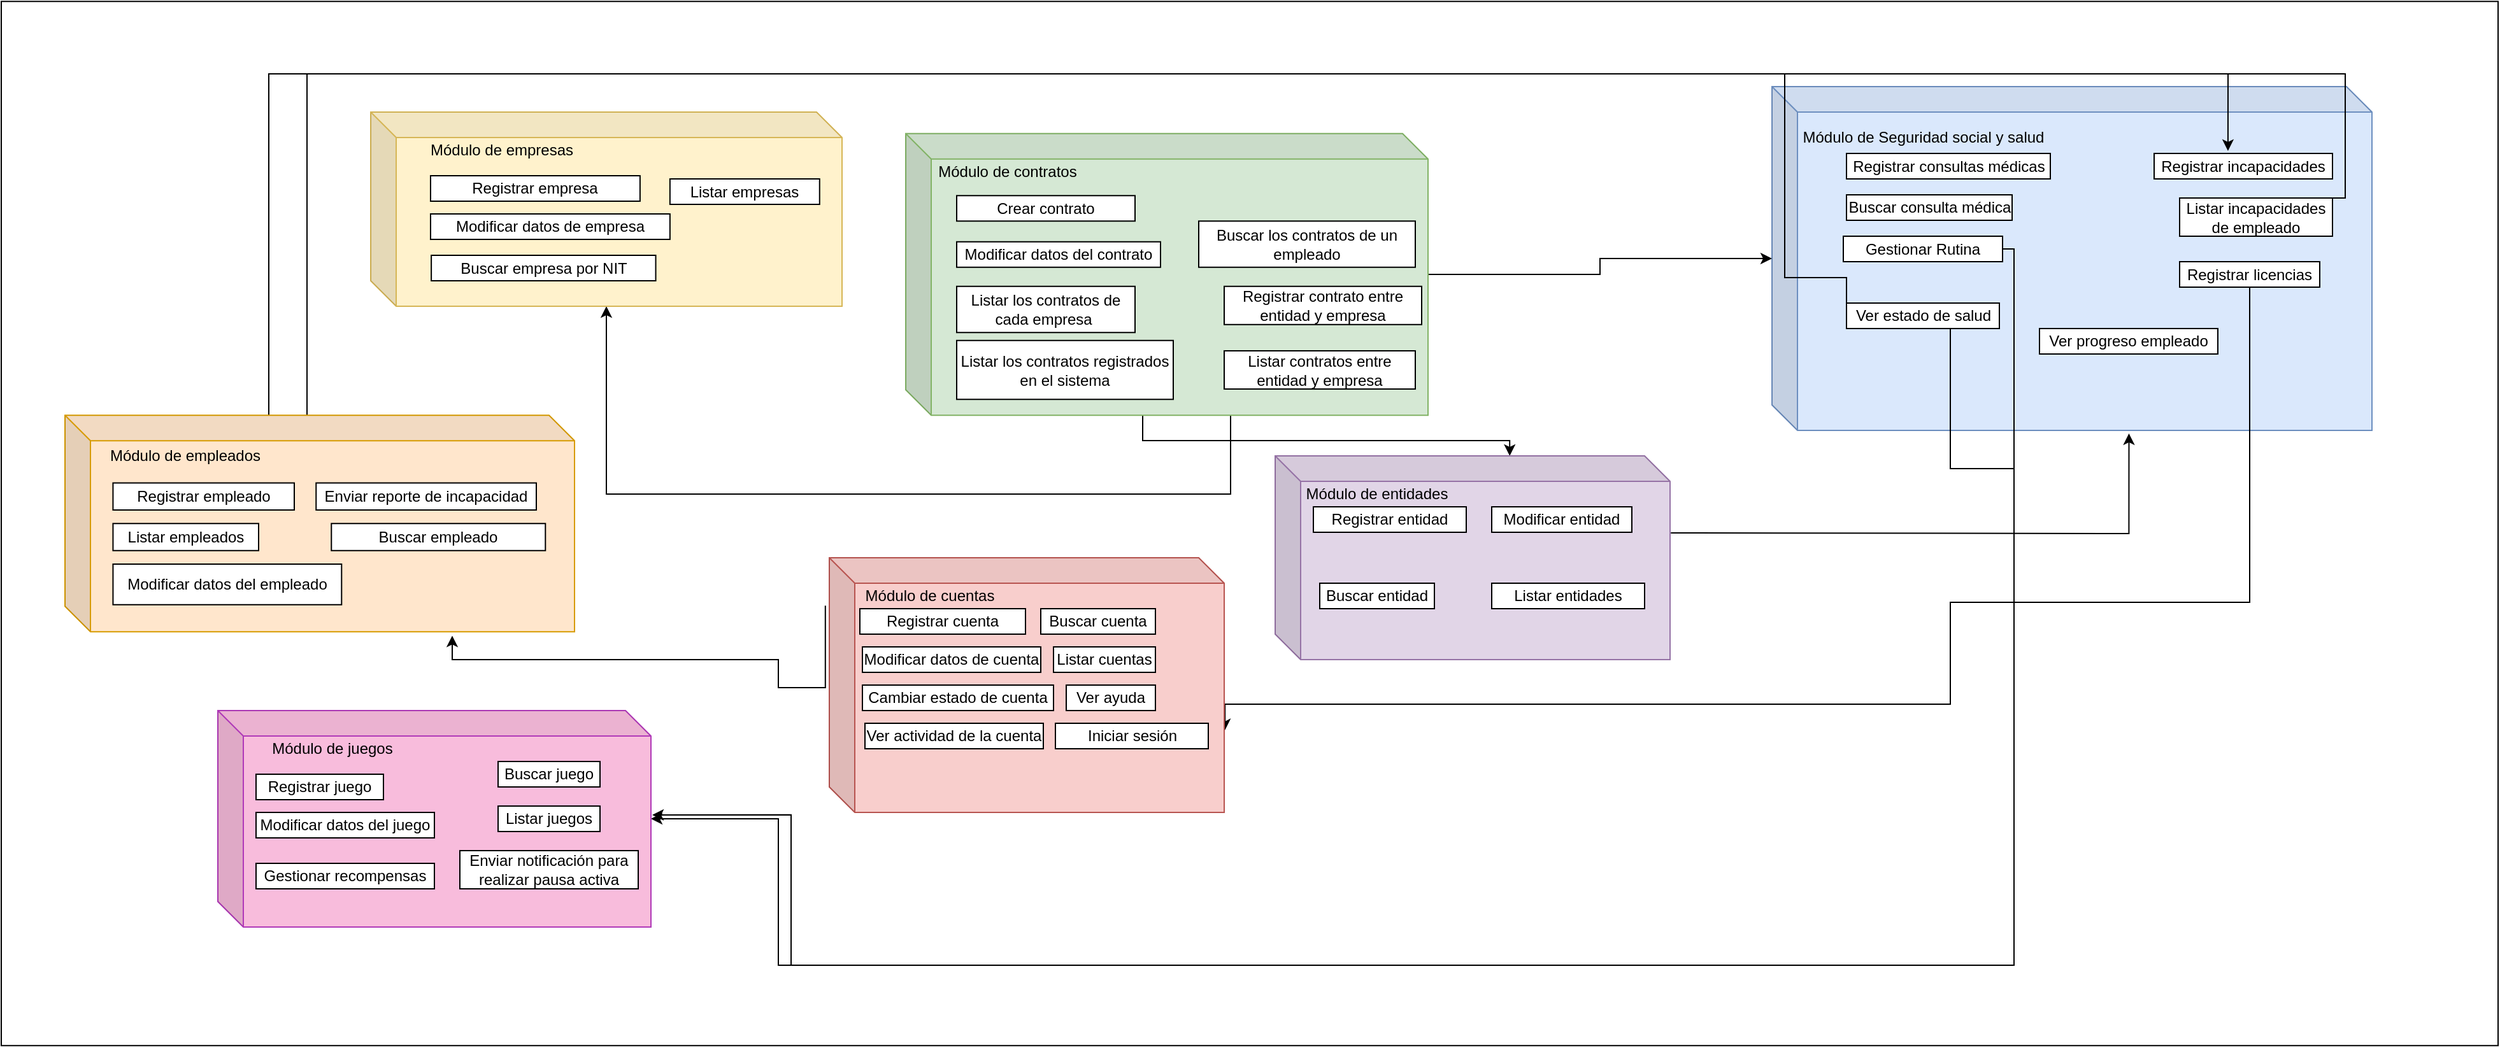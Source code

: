 <mxfile version="13.7.9" type="device"><diagram id="96wd9I59HZkmL8nwnnBR" name="Page-1"><mxGraphModel dx="3671" dy="2833" grid="1" gridSize="10" guides="1" tooltips="1" connect="1" arrows="1" fold="1" page="1" pageScale="1" pageWidth="827" pageHeight="1169" math="0" shadow="0"><root><mxCell id="0"/><mxCell id="1" parent="0"/><mxCell id="wkn1XoLh2Xu1teS2s6qL-35" value="" style="rounded=0;whiteSpace=wrap;html=1;" vertex="1" parent="1"><mxGeometry x="-260" y="-66.87" width="1960" height="820" as="geometry"/></mxCell><mxCell id="wkn1XoLh2Xu1teS2s6qL-16" style="edgeStyle=orthogonalEdgeStyle;rounded=0;orthogonalLoop=1;jettySize=auto;html=1;exitX=-0.01;exitY=0.188;exitDx=0;exitDy=0;exitPerimeter=0;entryX=0.76;entryY=1.018;entryDx=0;entryDy=0;entryPerimeter=0;" edge="1" parent="1" source="nml046nAikc3Bp8a3j9g-55" target="nml046nAikc3Bp8a3j9g-9"><mxGeometry x="-260" y="-66.87" as="geometry"><Array as="points"><mxPoint x="350" y="472"/><mxPoint x="350" y="450"/><mxPoint x="94" y="450"/></Array></mxGeometry></mxCell><mxCell id="nml046nAikc3Bp8a3j9g-96" style="edgeStyle=orthogonalEdgeStyle;rounded=0;orthogonalLoop=1;jettySize=auto;html=1;entryX=0.594;entryY=0;entryDx=0;entryDy=0;entryPerimeter=0;exitX=0.859;exitY=0.982;exitDx=0;exitDy=0;exitPerimeter=0;" parent="1" source="nml046nAikc3Bp8a3j9g-35" target="nml046nAikc3Bp8a3j9g-16" edge="1"><mxGeometry x="-260" y="-66.87" as="geometry"><Array as="points"><mxPoint x="636" y="278"/><mxPoint x="924" y="278"/></Array></mxGeometry></mxCell><mxCell id="nml046nAikc3Bp8a3j9g-95" style="edgeStyle=orthogonalEdgeStyle;rounded=0;orthogonalLoop=1;jettySize=auto;html=1;" parent="1" source="nml046nAikc3Bp8a3j9g-11" target="nml046nAikc3Bp8a3j9g-13" edge="1"><mxGeometry x="-260" y="-66.87" as="geometry"><Array as="points"><mxPoint x="705" y="320"/><mxPoint x="215" y="320"/></Array></mxGeometry></mxCell><mxCell id="wkn1XoLh2Xu1teS2s6qL-30" style="edgeStyle=orthogonalEdgeStyle;rounded=0;orthogonalLoop=1;jettySize=auto;html=1;exitX=1.002;exitY=0.378;exitDx=0;exitDy=0;exitPerimeter=0;entryX=0.595;entryY=1.009;entryDx=0;entryDy=0;entryPerimeter=0;" edge="1" parent="1" source="nml046nAikc3Bp8a3j9g-16" target="nml046nAikc3Bp8a3j9g-18"><mxGeometry x="-260" y="-66.87" as="geometry"><Array as="points"><mxPoint x="1070" y="351"/><mxPoint x="1090" y="351"/><mxPoint x="1410" y="351"/></Array></mxGeometry></mxCell><mxCell id="nml046nAikc3Bp8a3j9g-18" value="" style="shape=cube;whiteSpace=wrap;html=1;boundedLbl=1;backgroundOutline=1;darkOpacity=0.05;darkOpacity2=0.1;fillColor=#dae8fc;strokeColor=#6c8ebf;" parent="1" vertex="1"><mxGeometry x="1130" width="471" height="270" as="geometry"/></mxCell><mxCell id="wkn1XoLh2Xu1teS2s6qL-17" style="edgeStyle=orthogonalEdgeStyle;rounded=0;orthogonalLoop=1;jettySize=auto;html=1;" edge="1" parent="1" source="nml046nAikc3Bp8a3j9g-11" target="nml046nAikc3Bp8a3j9g-18"><mxGeometry x="-260" y="-66.87" as="geometry"/></mxCell><mxCell id="nml046nAikc3Bp8a3j9g-19" value="Módulo de Seguridad social y salud" style="text;html=1;strokeColor=none;fillColor=none;align=center;verticalAlign=middle;whiteSpace=wrap;rounded=0;" parent="1" vertex="1"><mxGeometry x="1148.5" y="30" width="200" height="20" as="geometry"/></mxCell><mxCell id="nml046nAikc3Bp8a3j9g-36" value="Registrar consultas médicas" style="rounded=0;whiteSpace=wrap;html=1;" parent="1" vertex="1"><mxGeometry x="1188.5" y="52.5" width="160" height="20" as="geometry"/></mxCell><mxCell id="nml046nAikc3Bp8a3j9g-48" value="Buscar consulta médica" style="rounded=0;whiteSpace=wrap;html=1;" parent="1" vertex="1"><mxGeometry x="1188.5" y="85" width="130" height="20" as="geometry"/></mxCell><mxCell id="nml046nAikc3Bp8a3j9g-63" value="Gestionar Rutina" style="rounded=0;whiteSpace=wrap;html=1;" parent="1" vertex="1"><mxGeometry x="1186" y="117.5" width="125" height="20" as="geometry"/></mxCell><mxCell id="nml046nAikc3Bp8a3j9g-64" value="Registrar licencias" style="rounded=0;whiteSpace=wrap;html=1;" parent="1" vertex="1"><mxGeometry x="1450" y="137.5" width="110" height="20" as="geometry"/></mxCell><mxCell id="nml046nAikc3Bp8a3j9g-70" value="Ver progreso empleado" style="rounded=0;whiteSpace=wrap;html=1;" parent="1" vertex="1"><mxGeometry x="1340" y="190" width="140" height="20" as="geometry"/></mxCell><mxCell id="nml046nAikc3Bp8a3j9g-74" value="Ver estado de salud" style="rounded=0;whiteSpace=wrap;html=1;" parent="1" vertex="1"><mxGeometry x="1188.5" y="170" width="120" height="20" as="geometry"/></mxCell><mxCell id="nml046nAikc3Bp8a3j9g-76" value="Registrar incapacidades" style="rounded=0;whiteSpace=wrap;html=1;" parent="1" vertex="1"><mxGeometry x="1430" y="52.5" width="140" height="20" as="geometry"/></mxCell><mxCell id="nml046nAikc3Bp8a3j9g-77" value="Listar incapacidades de empleado" style="rounded=0;whiteSpace=wrap;html=1;" parent="1" vertex="1"><mxGeometry x="1450" y="87.5" width="120" height="30" as="geometry"/></mxCell><mxCell id="nml046nAikc3Bp8a3j9g-92" style="edgeStyle=orthogonalEdgeStyle;rounded=0;orthogonalLoop=1;jettySize=auto;html=1;exitX=0.5;exitY=0;exitDx=0;exitDy=0;entryX=0;entryY=0.75;entryDx=0;entryDy=0;" parent="1" source="nml046nAikc3Bp8a3j9g-77" target="nml046nAikc3Bp8a3j9g-24" edge="1"><mxGeometry x="-260" y="-66.87" as="geometry"><Array as="points"><mxPoint x="1580" y="88"/><mxPoint x="1580" y="-10"/><mxPoint x="-20" y="-10"/><mxPoint x="-20" y="359"/></Array></mxGeometry></mxCell><mxCell id="nml046nAikc3Bp8a3j9g-88" style="edgeStyle=orthogonalEdgeStyle;rounded=0;orthogonalLoop=1;jettySize=auto;html=1;exitX=1;exitY=0.25;exitDx=0;exitDy=0;entryX=0.414;entryY=-0.1;entryDx=0;entryDy=0;entryPerimeter=0;" parent="1" source="nml046nAikc3Bp8a3j9g-78" edge="1" target="nml046nAikc3Bp8a3j9g-76"><mxGeometry x="-260" y="-66.87" as="geometry"><mxPoint x="1055" y="395" as="targetPoint"/><Array as="points"><mxPoint x="160" y="300"/><mxPoint x="-50" y="300"/><mxPoint x="-50" y="-10"/><mxPoint x="1488" y="-10"/></Array></mxGeometry></mxCell><mxCell id="nml046nAikc3Bp8a3j9g-90" style="edgeStyle=orthogonalEdgeStyle;rounded=0;orthogonalLoop=1;jettySize=auto;html=1;exitX=0;exitY=0;exitDx=0;exitDy=0;entryX=1;entryY=0.5;entryDx=0;entryDy=0;" parent="1" source="nml046nAikc3Bp8a3j9g-74" edge="1" target="nml046nAikc3Bp8a3j9g-24"><mxGeometry x="-260" y="-66.87" as="geometry"><mxPoint x="730" y="85" as="targetPoint"/><Array as="points"><mxPoint x="1189" y="150"/><mxPoint x="1140" y="150"/><mxPoint x="1140" y="-10"/><mxPoint x="-50" y="-10"/><mxPoint x="-50" y="290"/><mxPoint x="180" y="290"/><mxPoint x="180" y="354"/></Array></mxGeometry></mxCell><mxCell id="wkn1XoLh2Xu1teS2s6qL-14" style="edgeStyle=orthogonalEdgeStyle;rounded=0;orthogonalLoop=1;jettySize=auto;html=1;" edge="1" parent="1" target="nml046nAikc3Bp8a3j9g-20"><mxGeometry x="-260" y="-66.87" as="geometry"><mxPoint x="1270" y="190" as="sourcePoint"/><Array as="points"><mxPoint x="1270" y="300"/><mxPoint x="1320" y="300"/><mxPoint x="1320" y="690"/><mxPoint x="350" y="690"/><mxPoint x="350" y="575"/></Array></mxGeometry></mxCell><mxCell id="wkn1XoLh2Xu1teS2s6qL-9" style="edgeStyle=orthogonalEdgeStyle;rounded=0;orthogonalLoop=1;jettySize=auto;html=1;entryX=1.003;entryY=0.482;entryDx=0;entryDy=0;entryPerimeter=0;" edge="1" parent="1" source="nml046nAikc3Bp8a3j9g-63" target="nml046nAikc3Bp8a3j9g-20"><mxGeometry x="-260" y="-66.87" as="geometry"><Array as="points"><mxPoint x="1320" y="128"/><mxPoint x="1320" y="690"/><mxPoint x="360" y="690"/><mxPoint x="360" y="572"/></Array></mxGeometry></mxCell><mxCell id="wkn1XoLh2Xu1teS2s6qL-8" style="edgeStyle=orthogonalEdgeStyle;rounded=0;orthogonalLoop=1;jettySize=auto;html=1;entryX=1.002;entryY=0.677;entryDx=0;entryDy=0;entryPerimeter=0;" edge="1" parent="1" source="nml046nAikc3Bp8a3j9g-64" target="nml046nAikc3Bp8a3j9g-55"><mxGeometry x="-260" y="-66.87" as="geometry"><mxPoint x="1495.0" y="137.5" as="sourcePoint"/><mxPoint x="700" y="590" as="targetPoint"/><Array as="points"><mxPoint x="1505" y="405"/><mxPoint x="1270" y="405"/><mxPoint x="1270" y="485"/></Array></mxGeometry></mxCell><mxCell id="nml046nAikc3Bp8a3j9g-16" value="" style="shape=cube;whiteSpace=wrap;html=1;boundedLbl=1;backgroundOutline=1;darkOpacity=0.05;darkOpacity2=0.1;size=20;fillColor=#e1d5e7;strokeColor=#9673a6;" parent="1" vertex="1"><mxGeometry x="740" y="290" width="310" height="160" as="geometry"/></mxCell><mxCell id="nml046nAikc3Bp8a3j9g-17" value="Módulo de entidades" style="text;html=1;strokeColor=none;fillColor=none;align=center;verticalAlign=middle;whiteSpace=wrap;rounded=0;" parent="1" vertex="1"><mxGeometry x="760" y="310" width="120" height="20" as="geometry"/></mxCell><mxCell id="nml046nAikc3Bp8a3j9g-41" value="Registrar entidad" style="rounded=0;whiteSpace=wrap;html=1;" parent="1" vertex="1"><mxGeometry x="770" y="330" width="120" height="20" as="geometry"/></mxCell><mxCell id="nml046nAikc3Bp8a3j9g-44" value="Modificar entidad" style="rounded=0;whiteSpace=wrap;html=1;" parent="1" vertex="1"><mxGeometry x="910" y="330" width="110" height="20" as="geometry"/></mxCell><mxCell id="nml046nAikc3Bp8a3j9g-45" value="Buscar entidad" style="rounded=0;whiteSpace=wrap;html=1;" parent="1" vertex="1"><mxGeometry x="775" y="390" width="90" height="20" as="geometry"/></mxCell><mxCell id="nml046nAikc3Bp8a3j9g-47" value="Listar entidades" style="rounded=0;whiteSpace=wrap;html=1;" parent="1" vertex="1"><mxGeometry x="910" y="390" width="120" height="20" as="geometry"/></mxCell><mxCell id="nml046nAikc3Bp8a3j9g-55" value="" style="shape=cube;whiteSpace=wrap;html=1;boundedLbl=1;backgroundOutline=1;darkOpacity=0.05;darkOpacity2=0.1;fillColor=#f8cecc;strokeColor=#b85450;" parent="1" vertex="1"><mxGeometry x="390" y="370" width="310" height="200" as="geometry"/></mxCell><mxCell id="nml046nAikc3Bp8a3j9g-7" value="Iniciar sesión" style="rounded=0;whiteSpace=wrap;html=1;" parent="1" vertex="1"><mxGeometry x="567.5" y="500" width="120" height="20" as="geometry"/></mxCell><mxCell id="nml046nAikc3Bp8a3j9g-57" value="Módulo de cuentas" style="text;html=1;strokeColor=none;fillColor=none;align=center;verticalAlign=middle;whiteSpace=wrap;rounded=0;" parent="1" vertex="1"><mxGeometry x="414" y="390" width="110" height="20" as="geometry"/></mxCell><mxCell id="nml046nAikc3Bp8a3j9g-58" value="Registrar cuenta" style="rounded=0;whiteSpace=wrap;html=1;" parent="1" vertex="1"><mxGeometry x="414" y="410" width="130" height="20" as="geometry"/></mxCell><mxCell id="nml046nAikc3Bp8a3j9g-59" value="Modificar datos de cuenta" style="rounded=0;whiteSpace=wrap;html=1;" parent="1" vertex="1"><mxGeometry x="416" y="440" width="140" height="20" as="geometry"/></mxCell><mxCell id="nml046nAikc3Bp8a3j9g-60" value="Cambiar estado de cuenta" style="rounded=0;whiteSpace=wrap;html=1;" parent="1" vertex="1"><mxGeometry x="416" y="470" width="150" height="20" as="geometry"/></mxCell><mxCell id="nml046nAikc3Bp8a3j9g-61" value="Buscar cuenta" style="rounded=0;whiteSpace=wrap;html=1;" parent="1" vertex="1"><mxGeometry x="556" y="410" width="90" height="20" as="geometry"/></mxCell><mxCell id="nml046nAikc3Bp8a3j9g-62" value="Listar cuentas" style="rounded=0;whiteSpace=wrap;html=1;" parent="1" vertex="1"><mxGeometry x="566" y="440" width="80" height="20" as="geometry"/></mxCell><mxCell id="nml046nAikc3Bp8a3j9g-65" value="Ver actividad de la cuenta" style="rounded=0;whiteSpace=wrap;html=1;" parent="1" vertex="1"><mxGeometry x="418" y="500" width="140" height="20" as="geometry"/></mxCell><mxCell id="nml046nAikc3Bp8a3j9g-66" value="Ver ayuda" style="rounded=0;whiteSpace=wrap;html=1;" parent="1" vertex="1"><mxGeometry x="576" y="470" width="70" height="20" as="geometry"/></mxCell><mxCell id="nml046nAikc3Bp8a3j9g-11" value="" style="shape=cube;whiteSpace=wrap;html=1;boundedLbl=1;backgroundOutline=1;darkOpacity=0.05;darkOpacity2=0.1;fillColor=#d5e8d4;strokeColor=#82b366;" parent="1" vertex="1"><mxGeometry x="450" y="36.88" width="410" height="221.25" as="geometry"/></mxCell><mxCell id="nml046nAikc3Bp8a3j9g-12" value="Módulo de contratos" style="text;html=1;strokeColor=none;fillColor=none;align=center;verticalAlign=middle;whiteSpace=wrap;rounded=0;" parent="1" vertex="1"><mxGeometry x="470" y="56.88" width="120" height="20" as="geometry"/></mxCell><mxCell id="nml046nAikc3Bp8a3j9g-30" value="Crear contrato" style="rounded=0;whiteSpace=wrap;html=1;" parent="1" vertex="1"><mxGeometry x="490" y="85.63" width="140" height="20" as="geometry"/></mxCell><mxCell id="nml046nAikc3Bp8a3j9g-31" value="Modificar datos del contrato" style="rounded=0;whiteSpace=wrap;html=1;" parent="1" vertex="1"><mxGeometry x="490" y="121.88" width="160" height="20" as="geometry"/></mxCell><mxCell id="nml046nAikc3Bp8a3j9g-32" value="Buscar los contratos de un empleado" style="rounded=0;whiteSpace=wrap;html=1;" parent="1" vertex="1"><mxGeometry x="680" y="105.63" width="170" height="36.25" as="geometry"/></mxCell><mxCell id="nml046nAikc3Bp8a3j9g-34" value="Listar los contratos de cada empresa&amp;nbsp;" style="rounded=0;whiteSpace=wrap;html=1;" parent="1" vertex="1"><mxGeometry x="490" y="156.88" width="140" height="36.25" as="geometry"/></mxCell><mxCell id="nml046nAikc3Bp8a3j9g-35" value="Listar los contratos registrados en el sistema" style="rounded=0;whiteSpace=wrap;html=1;" parent="1" vertex="1"><mxGeometry x="490" y="199.38" width="170" height="46.25" as="geometry"/></mxCell><mxCell id="nml046nAikc3Bp8a3j9g-72" value="Registrar contrato entre entidad y empresa" style="rounded=0;whiteSpace=wrap;html=1;" parent="1" vertex="1"><mxGeometry x="700" y="156.88" width="155" height="30" as="geometry"/></mxCell><mxCell id="nml046nAikc3Bp8a3j9g-73" value="Listar contratos entre entidad y empresa" style="rounded=0;whiteSpace=wrap;html=1;" parent="1" vertex="1"><mxGeometry x="700" y="207.51" width="150" height="30" as="geometry"/></mxCell><mxCell id="nml046nAikc3Bp8a3j9g-13" value="" style="shape=cube;whiteSpace=wrap;html=1;boundedLbl=1;backgroundOutline=1;darkOpacity=0.05;darkOpacity2=0.1;fillColor=#fff2cc;strokeColor=#d6b656;" parent="1" vertex="1"><mxGeometry x="30" y="20" width="370" height="152.5" as="geometry"/></mxCell><mxCell id="nml046nAikc3Bp8a3j9g-14" value="Módulo de empresas" style="text;html=1;strokeColor=none;fillColor=none;align=center;verticalAlign=middle;whiteSpace=wrap;rounded=0;" parent="1" vertex="1"><mxGeometry x="65.238" y="40" width="136.254" height="20" as="geometry"/></mxCell><mxCell id="nml046nAikc3Bp8a3j9g-37" value="Registrar empresa" style="rounded=0;whiteSpace=wrap;html=1;" parent="1" vertex="1"><mxGeometry x="76.984" y="70" width="164.444" height="20" as="geometry"/></mxCell><mxCell id="nml046nAikc3Bp8a3j9g-38" value="Modificar datos de empresa" style="rounded=0;whiteSpace=wrap;html=1;" parent="1" vertex="1"><mxGeometry x="76.984" y="100" width="187.937" height="20" as="geometry"/></mxCell><mxCell id="nml046nAikc3Bp8a3j9g-39" value="Buscar empresa por NIT" style="rounded=0;whiteSpace=wrap;html=1;" parent="1" vertex="1"><mxGeometry x="77.571" y="132.5" width="176.19" height="20" as="geometry"/></mxCell><mxCell id="nml046nAikc3Bp8a3j9g-40" value="Listar empresas" style="rounded=0;whiteSpace=wrap;html=1;" parent="1" vertex="1"><mxGeometry x="264.921" y="72.5" width="117.46" height="20" as="geometry"/></mxCell><mxCell id="nml046nAikc3Bp8a3j9g-9" value="" style="shape=cube;whiteSpace=wrap;html=1;boundedLbl=1;backgroundOutline=1;darkOpacity=0.05;darkOpacity2=0.1;fillColor=#ffe6cc;strokeColor=#d79b00;" parent="1" vertex="1"><mxGeometry x="-210" y="258.13" width="400.0" height="170" as="geometry"/></mxCell><mxCell id="nml046nAikc3Bp8a3j9g-10" value="Módulo de empleados" style="text;html=1;strokeColor=none;fillColor=none;align=center;verticalAlign=middle;whiteSpace=wrap;rounded=0;" parent="1" vertex="1"><mxGeometry x="-198.571" y="279.38" width="166.857" height="21.25" as="geometry"/></mxCell><mxCell id="nml046nAikc3Bp8a3j9g-22" value="Registrar empleado" style="rounded=0;whiteSpace=wrap;html=1;" parent="1" vertex="1"><mxGeometry x="-172.29" y="311.26" width="142.29" height="21.25" as="geometry"/></mxCell><mxCell id="nml046nAikc3Bp8a3j9g-23" value="Modificar datos del empleado" style="rounded=0;whiteSpace=wrap;html=1;" parent="1" vertex="1"><mxGeometry x="-172.286" y="375.005" width="179.429" height="31.875" as="geometry"/></mxCell><mxCell id="nml046nAikc3Bp8a3j9g-24" value="Buscar empleado" style="rounded=0;whiteSpace=wrap;html=1;" parent="1" vertex="1"><mxGeometry x="-0.857" y="343.13" width="168" height="21.25" as="geometry"/></mxCell><mxCell id="nml046nAikc3Bp8a3j9g-25" value="Listar empleados" style="rounded=0;whiteSpace=wrap;html=1;" parent="1" vertex="1"><mxGeometry x="-172.286" y="343.13" width="114.286" height="21.25" as="geometry"/></mxCell><mxCell id="nml046nAikc3Bp8a3j9g-78" value="Enviar reporte de incapacidad" style="rounded=0;whiteSpace=wrap;html=1;" parent="1" vertex="1"><mxGeometry x="-12.86" y="311.26" width="172.86" height="21.25" as="geometry"/></mxCell><mxCell id="nml046nAikc3Bp8a3j9g-20" value="" style="shape=cube;whiteSpace=wrap;html=1;boundedLbl=1;backgroundOutline=1;darkOpacity=0.05;darkOpacity2=0.1;fillColor=#F8BCDC;strokeColor=#B039B8;" parent="1" vertex="1"><mxGeometry x="-90" y="490" width="340" height="170" as="geometry"/></mxCell><mxCell id="nml046nAikc3Bp8a3j9g-21" value="Módulo de juegos" style="text;html=1;strokeColor=none;fillColor=none;align=center;verticalAlign=middle;whiteSpace=wrap;rounded=0;" parent="1" vertex="1"><mxGeometry x="-50" y="510" width="100" height="20" as="geometry"/></mxCell><mxCell id="nml046nAikc3Bp8a3j9g-51" value="Registrar juego" style="rounded=0;whiteSpace=wrap;html=1;" parent="1" vertex="1"><mxGeometry x="-60" y="540" width="100" height="20" as="geometry"/></mxCell><mxCell id="nml046nAikc3Bp8a3j9g-52" value="Modificar datos del juego" style="rounded=0;whiteSpace=wrap;html=1;" parent="1" vertex="1"><mxGeometry x="-60" y="570" width="140" height="20" as="geometry"/></mxCell><mxCell id="nml046nAikc3Bp8a3j9g-53" value="Buscar juego" style="rounded=0;whiteSpace=wrap;html=1;" parent="1" vertex="1"><mxGeometry x="130" y="530" width="80" height="20" as="geometry"/></mxCell><mxCell id="nml046nAikc3Bp8a3j9g-54" value="Listar juegos" style="rounded=0;whiteSpace=wrap;html=1;" parent="1" vertex="1"><mxGeometry x="130" y="565" width="80" height="20" as="geometry"/></mxCell><mxCell id="nml046nAikc3Bp8a3j9g-67" value="Enviar notificación para realizar pausa activa" style="rounded=0;whiteSpace=wrap;html=1;" parent="1" vertex="1"><mxGeometry x="100" y="600" width="140" height="30" as="geometry"/></mxCell><mxCell id="nml046nAikc3Bp8a3j9g-71" value="Gestionar recompensas" style="rounded=0;whiteSpace=wrap;html=1;" parent="1" vertex="1"><mxGeometry x="-60" y="610" width="140" height="20" as="geometry"/></mxCell></root></mxGraphModel></diagram></mxfile>